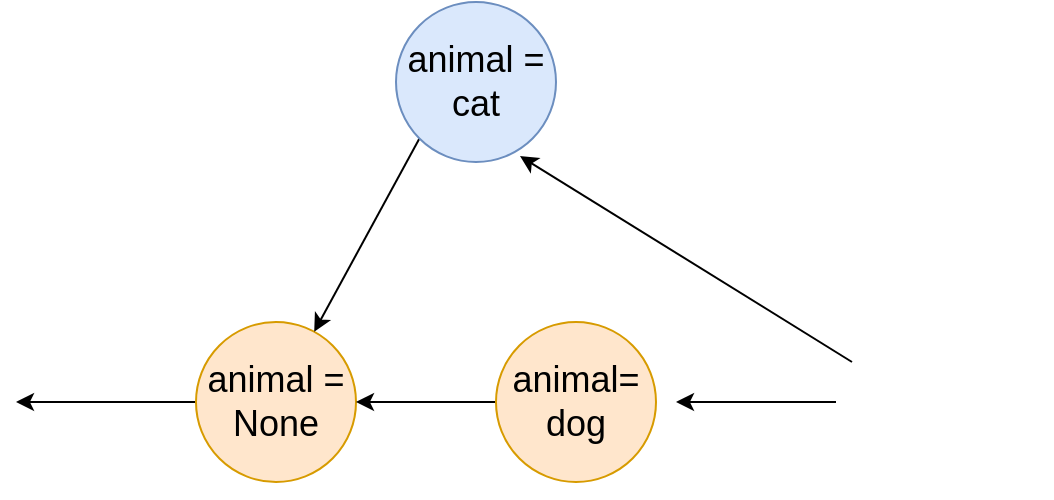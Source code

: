 <mxfile version="20.2.2" type="device"><diagram id="utkm25YIArEWmyyJqclT" name="Page-1"><mxGraphModel dx="2066" dy="1155" grid="1" gridSize="10" guides="1" tooltips="1" connect="1" arrows="1" fold="1" page="1" pageScale="1" pageWidth="850" pageHeight="1100" math="0" shadow="0"><root><mxCell id="0"/><mxCell id="1" parent="0"/><mxCell id="521WmS63AMdaSMT-JU1N-2" style="edgeStyle=none;rounded=0;orthogonalLoop=1;jettySize=auto;html=1;exitX=0;exitY=0.5;exitDx=0;exitDy=0;" edge="1" parent="1" source="_EQYoas5ohzGFl8SMtxy-2"><mxGeometry relative="1" as="geometry"><mxPoint x="220" y="370" as="targetPoint"/></mxGeometry></mxCell><mxCell id="_EQYoas5ohzGFl8SMtxy-2" value="&lt;font style=&quot;font-size: 18px;&quot;&gt;animal = None&lt;br&gt;&lt;/font&gt;" style="ellipse;whiteSpace=wrap;html=1;aspect=fixed;fillColor=#ffe6cc;strokeColor=#d79b00;" parent="1" vertex="1"><mxGeometry x="310" y="330" width="80" height="80" as="geometry"/></mxCell><mxCell id="_EQYoas5ohzGFl8SMtxy-20" style="edgeStyle=none;rounded=0;orthogonalLoop=1;jettySize=auto;html=1;entryX=0.775;entryY=0.963;entryDx=0;entryDy=0;entryPerimeter=0;fontSize=18;" parent="1" target="_EQYoas5ohzGFl8SMtxy-6" edge="1"><mxGeometry relative="1" as="geometry"><mxPoint x="638" y="350" as="sourcePoint"/></mxGeometry></mxCell><mxCell id="_EQYoas5ohzGFl8SMtxy-19" style="edgeStyle=none;rounded=0;orthogonalLoop=1;jettySize=auto;html=1;exitX=0;exitY=1;exitDx=0;exitDy=0;fontSize=18;" parent="1" source="_EQYoas5ohzGFl8SMtxy-6" target="_EQYoas5ohzGFl8SMtxy-2" edge="1"><mxGeometry relative="1" as="geometry"/></mxCell><mxCell id="_EQYoas5ohzGFl8SMtxy-6" value="&lt;font style=&quot;font-size: 18px;&quot;&gt;animal = cat&lt;br&gt;&lt;/font&gt;" style="ellipse;whiteSpace=wrap;html=1;aspect=fixed;fillColor=#dae8fc;strokeColor=#6c8ebf;" parent="1" vertex="1"><mxGeometry x="410" y="170" width="80" height="80" as="geometry"/></mxCell><mxCell id="521WmS63AMdaSMT-JU1N-3" style="edgeStyle=none;rounded=0;orthogonalLoop=1;jettySize=auto;html=1;entryX=1;entryY=0.5;entryDx=0;entryDy=0;" edge="1" parent="1" source="_EQYoas5ohzGFl8SMtxy-9" target="_EQYoas5ohzGFl8SMtxy-2"><mxGeometry relative="1" as="geometry"/></mxCell><mxCell id="_EQYoas5ohzGFl8SMtxy-9" value="&lt;div&gt;animal=&lt;/div&gt;&lt;div&gt;dog&lt;/div&gt;" style="ellipse;whiteSpace=wrap;html=1;aspect=fixed;fillColor=#ffe6cc;strokeColor=#d79b00;fontSize=18;" parent="1" vertex="1"><mxGeometry x="460" y="330" width="80" height="80" as="geometry"/></mxCell><mxCell id="_EQYoas5ohzGFl8SMtxy-16" value="" style="shape=image;html=1;verticalAlign=top;verticalLabelPosition=bottom;labelBackgroundColor=#ffffff;imageAspect=0;aspect=fixed;image=https://cdn2.iconfinder.com/data/icons/nasty/60/apocolypse_nuclear_explosion_atomic_bomb-128.png;dashed=1;fontSize=18;" parent="1" vertex="1"><mxGeometry x="610" y="290" width="128" height="128" as="geometry"/></mxCell><mxCell id="_EQYoas5ohzGFl8SMtxy-22" value="" style="endArrow=classic;html=1;rounded=0;fontSize=18;entryX=1;entryY=0.5;entryDx=0;entryDy=0;" parent="1" edge="1"><mxGeometry width="50" height="50" relative="1" as="geometry"><mxPoint x="630" y="370" as="sourcePoint"/><mxPoint x="550" y="370" as="targetPoint"/></mxGeometry></mxCell></root></mxGraphModel></diagram></mxfile>